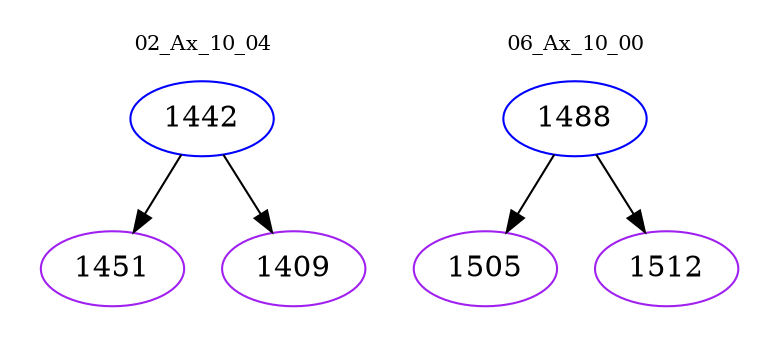 digraph{
subgraph cluster_0 {
color = white
label = "02_Ax_10_04";
fontsize=10;
T0_1442 [label="1442", color="blue"]
T0_1442 -> T0_1451 [color="black"]
T0_1451 [label="1451", color="purple"]
T0_1442 -> T0_1409 [color="black"]
T0_1409 [label="1409", color="purple"]
}
subgraph cluster_1 {
color = white
label = "06_Ax_10_00";
fontsize=10;
T1_1488 [label="1488", color="blue"]
T1_1488 -> T1_1505 [color="black"]
T1_1505 [label="1505", color="purple"]
T1_1488 -> T1_1512 [color="black"]
T1_1512 [label="1512", color="purple"]
}
}
